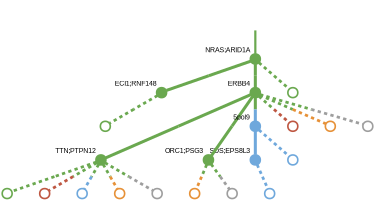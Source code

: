 strict digraph  {
graph[splines=false]; nodesep=0.7; rankdir=TB; ranksep=0.6; forcelabels=true; dpi=600; size=2.5;
0 [color="#6fa8dcff", fillcolor="#6fa8dcff", fixedsize=true, fontname=Arial, fontsize="12pt", height="0.25", label="", penwidth=3, shape=circle, style=filled, xlabel="SDS;EPS8L3"];
8 [color="#6fa8dcff", fillcolor="#6fa8dcff", fixedsize=true, fontname=Arial, fontsize="12pt", height="0.25", label="", penwidth=3, shape=circle, style=solid, xlabel=""];
1 [color="#6aa84fff", fillcolor="#6aa84fff", fixedsize=true, fontname=Arial, fontsize="12pt", height="0.25", label="", penwidth=3, shape=circle, style=filled, xlabel="NRAS;ARID1A"];
4 [color="#6aa84fff", fillcolor="#6aa84fff", fixedsize=true, fontname=Arial, fontsize="12pt", height="0.25", label="", penwidth=3, shape=circle, style=filled, xlabel="ECI1;RNF148"];
5 [color="#6aa84fff", fillcolor="#6aa84fff", fixedsize=true, fontname=Arial, fontsize="12pt", height="0.25", label="", penwidth=3, shape=circle, style=filled, xlabel=ERBB4];
7 [color="#6aa84fff", fillcolor="#6aa84fff", fixedsize=true, fontname=Arial, fontsize="12pt", height="0.25", label="", penwidth=3, shape=circle, style=solid, xlabel=""];
2 [color="#6aa84fff", fillcolor="#6aa84fff", fixedsize=true, fontname=Arial, fontsize="12pt", height="0.25", label="", penwidth=3, shape=circle, style=filled, xlabel="TTN;PTPN12"];
9 [color="#6aa84fff", fillcolor="#6aa84fff", fixedsize=true, fontname=Arial, fontsize="12pt", height="0.25", label="", penwidth=3, shape=circle, style=solid, xlabel=""];
10 [color="#be5742ff", fillcolor="#be5742ff", fixedsize=true, fontname=Arial, fontsize="12pt", height="0.25", label="", penwidth=3, shape=circle, style=solid, xlabel=""];
11 [color="#6fa8dcff", fillcolor="#6fa8dcff", fixedsize=true, fontname=Arial, fontsize="12pt", height="0.25", label="", penwidth=3, shape=circle, style=solid, xlabel=""];
12 [color="#e69138ff", fillcolor="#e69138ff", fixedsize=true, fontname=Arial, fontsize="12pt", height="0.25", label="", penwidth=3, shape=circle, style=solid, xlabel=""];
13 [color="#9e9e9eff", fillcolor="#9e9e9eff", fixedsize=true, fontname=Arial, fontsize="12pt", height="0.25", label="", penwidth=3, shape=circle, style=solid, xlabel=""];
3 [color="#6aa84fff", fillcolor="#6aa84fff", fixedsize=true, fontname=Arial, fontsize="12pt", height="0.25", label="", penwidth=3, shape=circle, style=filled, xlabel="ORC1;PSG3"];
14 [color="#e69138ff", fillcolor="#e69138ff", fixedsize=true, fontname=Arial, fontsize="12pt", height="0.25", label="", penwidth=3, shape=circle, style=solid, xlabel=""];
15 [color="#9e9e9eff", fillcolor="#9e9e9eff", fixedsize=true, fontname=Arial, fontsize="12pt", height="0.25", label="", penwidth=3, shape=circle, style=solid, xlabel=""];
16 [color="#6aa84fff", fillcolor="#6aa84fff", fixedsize=true, fontname=Arial, fontsize="12pt", height="0.25", label="", penwidth=3, shape=circle, style=solid, xlabel=""];
6 [color="#6fa8dcff", fillcolor="#6fa8dcff", fixedsize=true, fontname=Arial, fontsize="12pt", height="0.25", label="", penwidth=3, shape=circle, style=filled, xlabel="5pol9"];
17 [color="#be5742ff", fillcolor="#be5742ff", fixedsize=true, fontname=Arial, fontsize="12pt", height="0.25", label="", penwidth=3, shape=circle, style=solid, xlabel=""];
19 [color="#e69138ff", fillcolor="#e69138ff", fixedsize=true, fontname=Arial, fontsize="12pt", height="0.25", label="", penwidth=3, shape=circle, style=solid, xlabel=""];
20 [color="#9e9e9eff", fillcolor="#9e9e9eff", fixedsize=true, fontname=Arial, fontsize="12pt", height="0.25", label="", penwidth=3, shape=circle, style=solid, xlabel=""];
18 [color="#6fa8dcff", fillcolor="#6fa8dcff", fixedsize=true, fontname=Arial, fontsize="12pt", height="0.25", label="", penwidth=3, shape=circle, style=solid, xlabel=""];
normal [label="", penwidth=3, style=invis, xlabel="NRAS;ARID1A"];
0 -> 8  [arrowsize=0, color="#6fa8dcff;0.5:#6fa8dcff", minlen="1.3125", penwidth=5, style=dashed];
1 -> 4  [arrowsize=0, color="#6aa84fff;0.5:#6aa84fff", minlen="1.625", penwidth="5.5", style=solid];
1 -> 5  [arrowsize=0, color="#6aa84fff;0.5:#6aa84fff", minlen="1.625", penwidth="5.5", style=solid];
1 -> 7  [arrowsize=0, color="#6aa84fff;0.5:#6aa84fff", minlen="1.3125", penwidth=5, style=dashed];
4 -> 16  [arrowsize=0, color="#6aa84fff;0.5:#6aa84fff", minlen="1.3125", penwidth=5, style=dashed];
5 -> 2  [arrowsize=0, color="#6aa84fff;0.5:#6aa84fff", minlen="2.0", penwidth="5.5", style=solid];
5 -> 3  [arrowsize=0, color="#6aa84fff;0.5:#6aa84fff", minlen="2.5", penwidth="5.5", style=solid];
5 -> 6  [arrowsize=0, color="#6aa84fff;0.5:#6fa8dcff", minlen="1.3125", penwidth="5.5", style=solid];
5 -> 17  [arrowsize=0, color="#6aa84fff;0.5:#be5742ff", minlen="1.3125", penwidth=5, style=dashed];
5 -> 19  [arrowsize=0, color="#6aa84fff;0.5:#e69138ff", minlen="1.3125", penwidth=5, style=dashed];
5 -> 20  [arrowsize=0, color="#6aa84fff;0.5:#9e9e9eff", minlen="1.3125", penwidth=5, style=dashed];
2 -> 9  [arrowsize=0, color="#6aa84fff;0.5:#6aa84fff", minlen="1.3125", penwidth=5, style=dashed];
2 -> 10  [arrowsize=0, color="#6aa84fff;0.5:#be5742ff", minlen="1.3125", penwidth=5, style=dashed];
2 -> 11  [arrowsize=0, color="#6aa84fff;0.5:#6fa8dcff", minlen="1.3125", penwidth=5, style=dashed];
2 -> 12  [arrowsize=0, color="#6aa84fff;0.5:#e69138ff", minlen="1.3125", penwidth=5, style=dashed];
2 -> 13  [arrowsize=0, color="#6aa84fff;0.5:#9e9e9eff", minlen="1.3125", penwidth=5, style=dashed];
3 -> 14  [arrowsize=0, color="#6aa84fff;0.5:#e69138ff", minlen="1.3125", penwidth=5, style=dashed];
3 -> 15  [arrowsize=0, color="#6aa84fff;0.5:#9e9e9eff", minlen="1.3125", penwidth=5, style=dashed];
6 -> 0  [arrowsize=0, color="#6fa8dcff;0.5:#6fa8dcff", minlen="1.75", penwidth="5.5", style=solid];
6 -> 18  [arrowsize=0, color="#6fa8dcff;0.5:#6fa8dcff", minlen="1.3125", penwidth=5, style=dashed];
normal -> 1  [arrowsize=0, color="#6aa84fff", label="", penwidth=4, style=solid];
}
